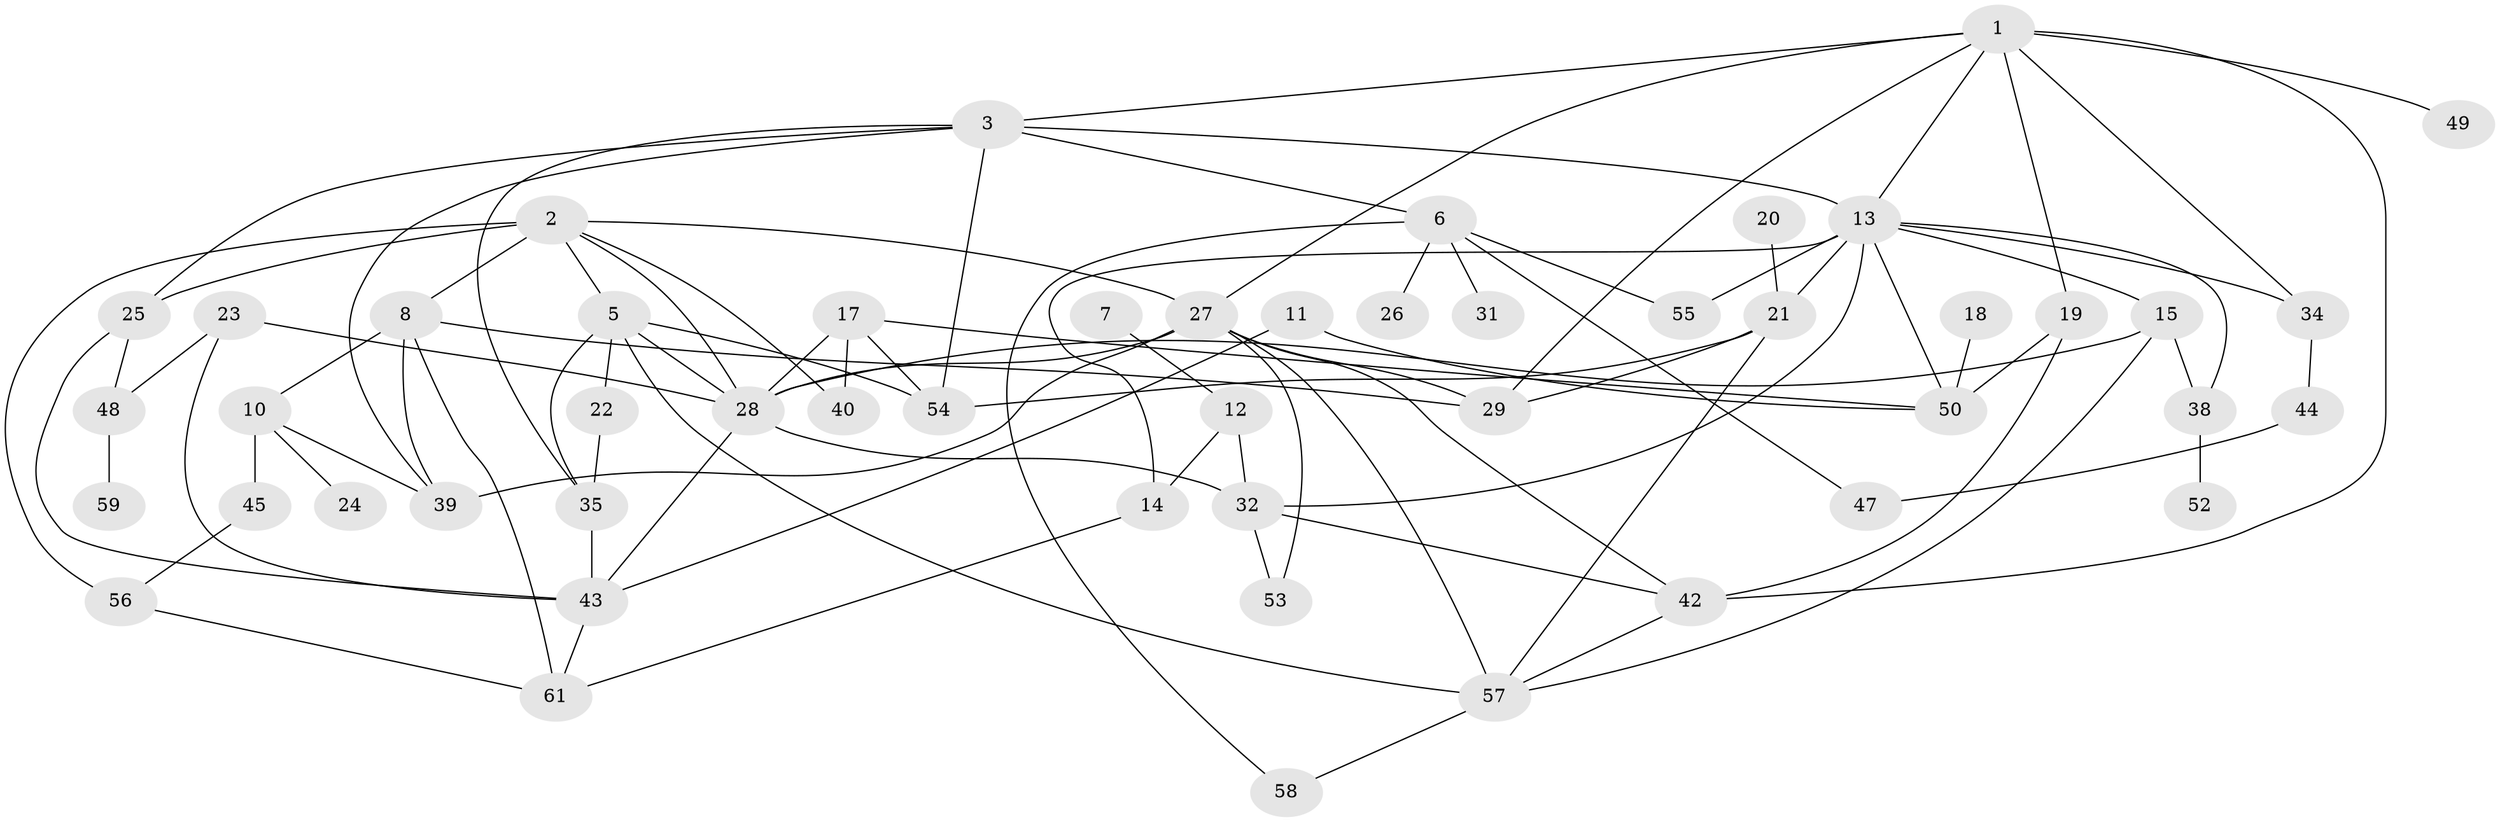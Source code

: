 // original degree distribution, {3: 0.2396694214876033, 4: 0.17355371900826447, 6: 0.06611570247933884, 0: 0.09090909090909091, 2: 0.2066115702479339, 1: 0.15702479338842976, 5: 0.06611570247933884}
// Generated by graph-tools (version 1.1) at 2025/33/03/09/25 02:33:57]
// undirected, 50 vertices, 92 edges
graph export_dot {
graph [start="1"]
  node [color=gray90,style=filled];
  1;
  2;
  3;
  5;
  6;
  7;
  8;
  10;
  11;
  12;
  13;
  14;
  15;
  17;
  18;
  19;
  20;
  21;
  22;
  23;
  24;
  25;
  26;
  27;
  28;
  29;
  31;
  32;
  34;
  35;
  38;
  39;
  40;
  42;
  43;
  44;
  45;
  47;
  48;
  49;
  50;
  52;
  53;
  54;
  55;
  56;
  57;
  58;
  59;
  61;
  1 -- 3 [weight=1.0];
  1 -- 13 [weight=1.0];
  1 -- 19 [weight=1.0];
  1 -- 27 [weight=1.0];
  1 -- 29 [weight=1.0];
  1 -- 34 [weight=1.0];
  1 -- 42 [weight=1.0];
  1 -- 49 [weight=1.0];
  2 -- 5 [weight=1.0];
  2 -- 8 [weight=1.0];
  2 -- 25 [weight=2.0];
  2 -- 27 [weight=1.0];
  2 -- 28 [weight=1.0];
  2 -- 40 [weight=1.0];
  2 -- 56 [weight=2.0];
  3 -- 6 [weight=1.0];
  3 -- 13 [weight=2.0];
  3 -- 25 [weight=1.0];
  3 -- 35 [weight=1.0];
  3 -- 39 [weight=1.0];
  3 -- 54 [weight=1.0];
  5 -- 22 [weight=2.0];
  5 -- 28 [weight=2.0];
  5 -- 35 [weight=1.0];
  5 -- 54 [weight=1.0];
  5 -- 57 [weight=1.0];
  6 -- 26 [weight=2.0];
  6 -- 31 [weight=1.0];
  6 -- 47 [weight=1.0];
  6 -- 55 [weight=2.0];
  6 -- 58 [weight=1.0];
  7 -- 12 [weight=1.0];
  8 -- 10 [weight=1.0];
  8 -- 29 [weight=1.0];
  8 -- 39 [weight=1.0];
  8 -- 61 [weight=1.0];
  10 -- 24 [weight=3.0];
  10 -- 39 [weight=1.0];
  10 -- 45 [weight=1.0];
  11 -- 43 [weight=1.0];
  11 -- 50 [weight=1.0];
  12 -- 14 [weight=1.0];
  12 -- 32 [weight=1.0];
  13 -- 14 [weight=1.0];
  13 -- 15 [weight=1.0];
  13 -- 21 [weight=1.0];
  13 -- 32 [weight=1.0];
  13 -- 34 [weight=1.0];
  13 -- 38 [weight=1.0];
  13 -- 50 [weight=1.0];
  13 -- 55 [weight=1.0];
  14 -- 61 [weight=1.0];
  15 -- 28 [weight=1.0];
  15 -- 38 [weight=1.0];
  15 -- 57 [weight=1.0];
  17 -- 28 [weight=1.0];
  17 -- 40 [weight=1.0];
  17 -- 50 [weight=1.0];
  17 -- 54 [weight=1.0];
  18 -- 50 [weight=2.0];
  19 -- 42 [weight=1.0];
  19 -- 50 [weight=1.0];
  20 -- 21 [weight=1.0];
  21 -- 29 [weight=1.0];
  21 -- 54 [weight=1.0];
  21 -- 57 [weight=1.0];
  22 -- 35 [weight=2.0];
  23 -- 28 [weight=1.0];
  23 -- 43 [weight=1.0];
  23 -- 48 [weight=1.0];
  25 -- 43 [weight=1.0];
  25 -- 48 [weight=1.0];
  27 -- 28 [weight=1.0];
  27 -- 29 [weight=1.0];
  27 -- 39 [weight=1.0];
  27 -- 42 [weight=1.0];
  27 -- 53 [weight=1.0];
  27 -- 57 [weight=1.0];
  28 -- 32 [weight=2.0];
  28 -- 43 [weight=1.0];
  32 -- 42 [weight=1.0];
  32 -- 53 [weight=1.0];
  34 -- 44 [weight=1.0];
  35 -- 43 [weight=1.0];
  38 -- 52 [weight=1.0];
  42 -- 57 [weight=1.0];
  43 -- 61 [weight=1.0];
  44 -- 47 [weight=1.0];
  45 -- 56 [weight=1.0];
  48 -- 59 [weight=1.0];
  56 -- 61 [weight=1.0];
  57 -- 58 [weight=1.0];
}
